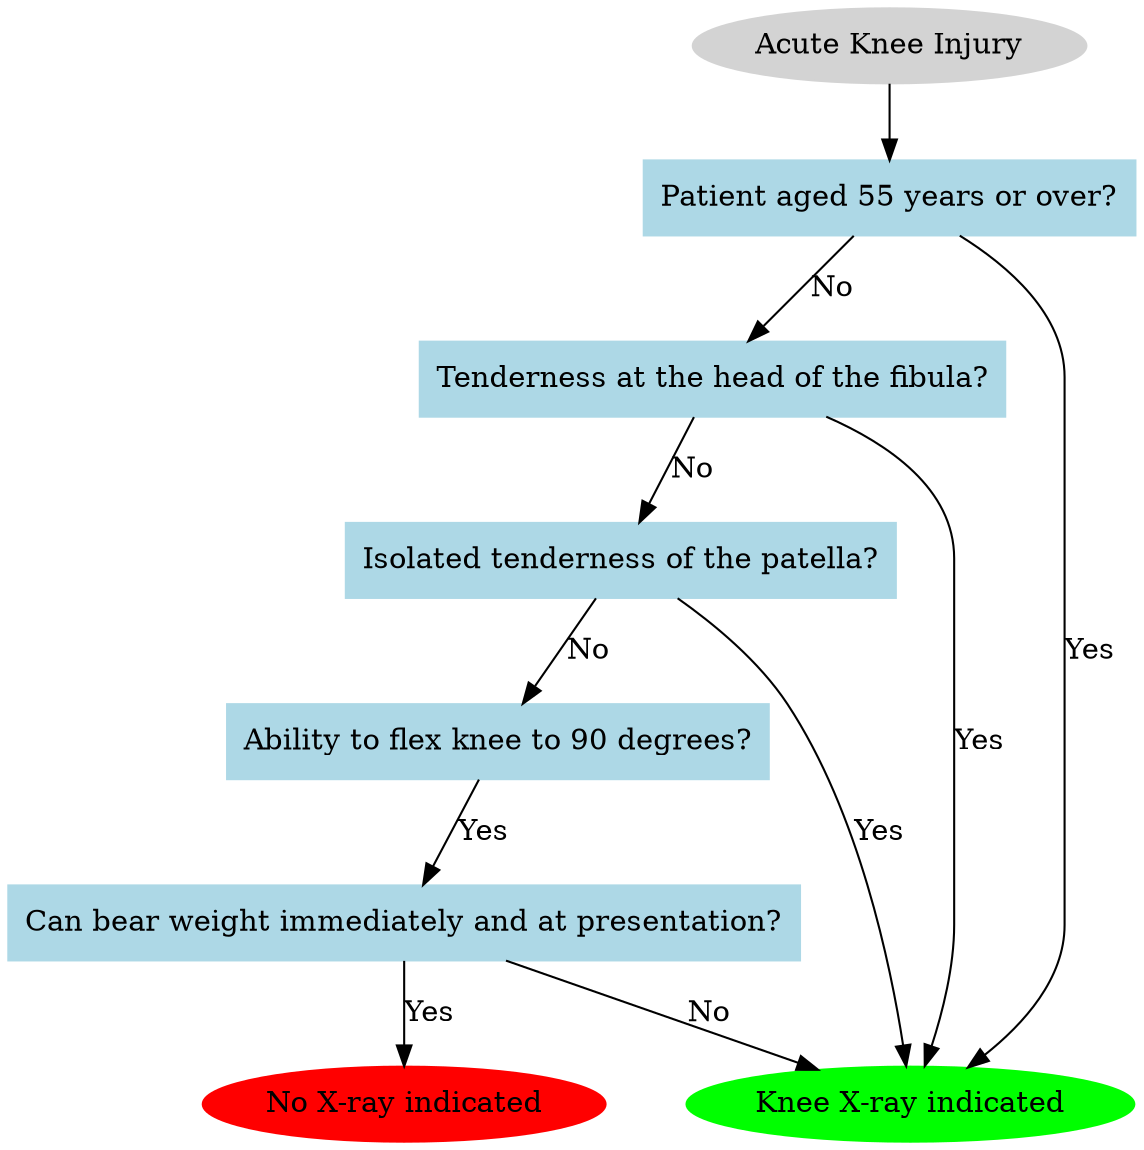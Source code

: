digraph OttawaKneeRules {
    node [shape=box, style="filled", color="lightblue"];
    
    start [label="Acute Knee Injury", shape=ellipse, color="lightgrey"];
    age [label="Patient aged 55 years or over?"];
    fibulaTenderness [label="Tenderness at the head of the fibula?"];
    patellaTenderness [label="Isolated tenderness of the patella?"];
    kneeFlex [label="Ability to flex knee to 90 degrees?"];
    weightBearing [label="Can bear weight immediately and at presentation?"];
    xray [label="Knee X-ray indicated", shape=ellipse, color="green"];
    noxray [label="No X-ray indicated", shape=ellipse, color="red"];
    
    start -> age;
    age -> xray [label="Yes"];
    age -> fibulaTenderness [label="No"];
    fibulaTenderness -> xray [label="Yes"];
    fibulaTenderness -> patellaTenderness [label="No"];
    patellaTenderness -> xray [label="Yes"];
    patellaTenderness -> kneeFlex [label="No"];
    kneeFlex -> weightBearing [label="Yes"];
    weightBearing -> noxray [label="Yes"];
    weightBearing -> xray [label="No"];
}
